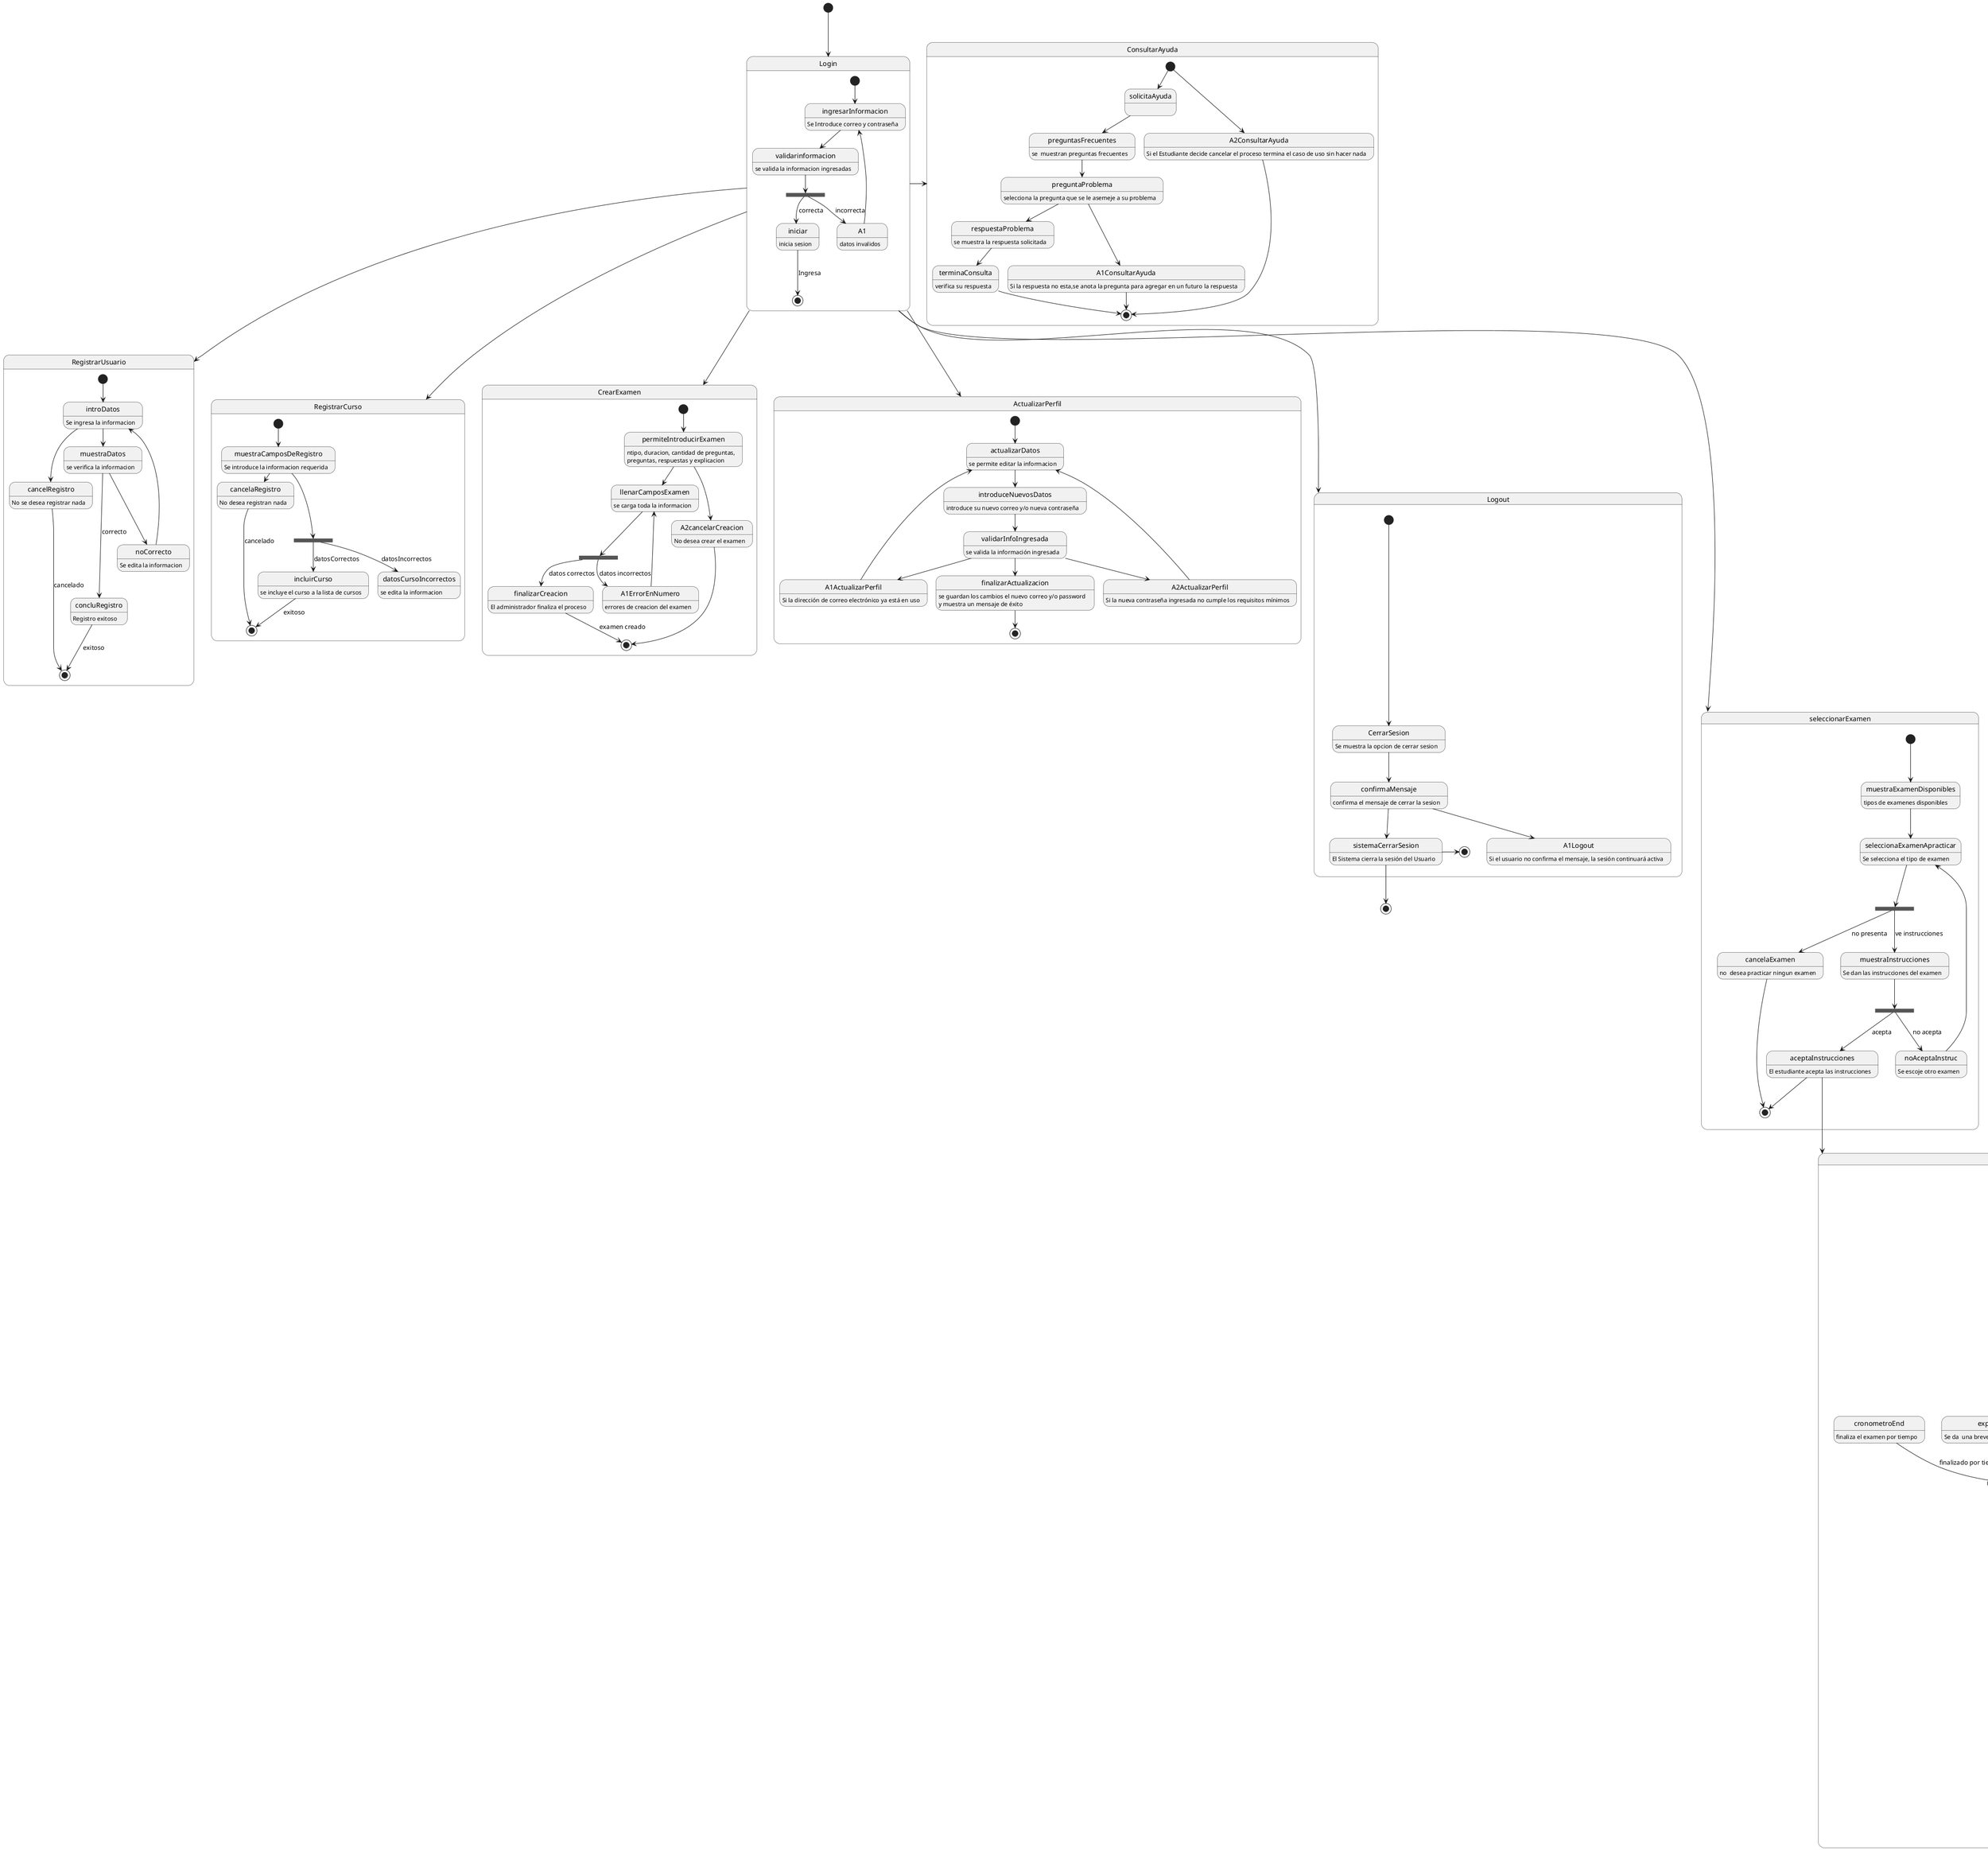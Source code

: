 @startuml "Diagrama de estado (General)"
[*]-->Login
state Login{
    [*]-->ingresarInformacion

    ingresarInformacion: Se Introduce correo y contraseña
    ingresarInformacion-->validarinformacion
    validarinformacion:se valida la informacion ingresadas
    iniciar: inicia sesion 
    A1:datos invalidos
    state validacion<<fork>>
    validarinformacion-->validacion
    validacion-->iniciar :correcta
    validacion-->A1 :incorrecta
    A1-->ingresarInformacion
    
   
    iniciar--->[*]:Ingresa
}

state RegistrarUsuario{
    [*]-->introDatos
    introDatos:Se ingresa la informacion 
    
    muestraDatos: se verifica la informacion
    introDatos-->muestraDatos
    concluRegistro:Registro exitoso
    muestraDatos---->concluRegistro :correcto
    noCorrecto: Se edita la informacion
    
    muestraDatos--->noCorrecto
    noCorrecto-->introDatos
    cancelRegistro: No se desea registrar nada 
   introDatos-->cancelRegistro
    cancelRegistro-->[*]:cancelado
    concluRegistro--->[*]:exitoso
}

state RegistrarCurso{
  [*]-->muestraCamposDeRegistro
 
 muestraCamposDeRegistro: Se introduce la informacion requerida
 
 incluirCurso:se incluye el curso a la lista de cursos 
 state validarCurso <<fork>>
 validarCurso-->incluirCurso :datosCorrectos
 datosCursoIncorrectos: se edita la informacion
 muestraCamposDeRegistro--->validarCurso
 validarCurso-->datosCursoIncorrectos :datosIncorrectos
 cancelaRegistro: No desea registran nada
 muestraCamposDeRegistro->cancelaRegistro
 cancelaRegistro--->[*]:cancelado
 incluirCurso-->[*]:exitoso
}

state seleccionarExamen{
   [*]-->muestraExamenDisponibles
    state presentaOcancel <<fork>>
    
    muestraExamenDisponibles: tipos de examenes disponibles
    seleccionaExamenApracticar: Se selecciona el tipo de examen 
    muestraExamenDisponibles-->seleccionaExamenApracticar
    muestraInstrucciones: Se dan las instrucciones del examen
    aceptaInstrucciones:El estudiante acepta las instrucciones
    state aceptaInstruc <<fork>>
    muestraInstrucciones-->aceptaInstruc
    aceptaInstruc-->aceptaInstrucciones :acepta
    noAceptaInstruc:Se escoje otro examen 
    aceptaInstruc-->noAceptaInstruc :no acepta
    noAceptaInstruc-->seleccionaExamenApracticar
    cancelaExamen: no  desea practicar ningun examen
    seleccionaExamenApracticar-->presentaOcancel
    presentaOcancel-->cancelaExamen :no presenta
    presentaOcancel-->muestraInstrucciones :ve instrucciones
     cancelaExamen---->[*]
    aceptaInstrucciones-->[*]
}

state practicaExamen{
    
  [*]--->muestraExamen
    muestraExamen: se presentan las preguntas y las posibles respuestas
    muestraExamen: Se inicia el cronometro
    seleccionaRespuesta:selecciona la opcion
    seleccionaRespuesta:de respuesta a cada pregunta
    muestraExamen-->seleccionaRespuesta
    explicaRespuestas: Se da  una breve explicacion de la respuesta
    state respondOreturn <<fork>>
    seleccionaRespuesta-->respondOreturn
    concluyeExamen: 
    cronometroEnd: finaliza el examen por tiempo
    state finalizaExamne <<join>>
    explicaRespuestas-->finalizaExamne: finalizado por eleccion
    cronometroEnd-->finalizaExamne :finalizado por tiempo
    finalizaExamne-->concluyeExamen
    retrocederEnP: mostras preguntas anteriores o siguientes
   respondOreturn-->explicaRespuestas :termina de responder
   respondOreturn-->retrocederEnP :quiere ver preguntas anteriores
   retrocederEnP-->seleccionaRespuesta
   concluyeExamen---->[*]
}
 
state VerResultado{
   
   [*]-->mostrarRespuestas

  state mostrarRespuestas: se muestran las respuestas  del último examen y su resultado
  state revisionResultado: revisa su resultado
  state guardarResumen: se guarda un resumen de los resultados
  state A1VerResultado: Se muestran las respuestas correctas a las preguntas


  mostrarRespuestas --> revisionResultado
  mostrarRespuestas --> A1VerResultado
  revisionResultado --> guardarResumen

  guardarResumen --> [*]
   
}

state CrearExamen{

    permiteIntroducirExamen:ntipo, duracion, cantidad de preguntas,\npreguntas, respuestas y explicacion
    llenarCamposExamen: se carga toda la informacion
    finalizarCreacion:El administrador finaliza el proceso
    A1ErrorEnNumero: errores de creacion del examen
    A2cancelarCreacion: No desea crear el examen 
    [*]-->permiteIntroducirExamen
    permiteIntroducirExamen-->llenarCamposExamen
    state correctoUerror <<fork>>
    llenarCamposExamen-->correctoUerror
    correctoUerror-->finalizarCreacion :datos correctos
    correctoUerror-->A1ErrorEnNumero :datos incorrectos
    A1ErrorEnNumero-->llenarCamposExamen
    permiteIntroducirExamen-->A2cancelarCreacion
    A2cancelarCreacion-->[*]
    finalizarCreacion-->[*] :examen creado
}

state ConsultarAyuda{

  state solicitaAyuda:
  state preguntasFrecuentes: se  muestran preguntas frecuentes
  state preguntaProblema: selecciona la pregunta que se le asemeje a su problema
  state respuestaProblema: se muestra la respuesta solicitada
  state terminaConsulta: verifica su respuesta
  state A1ConsultarAyuda:  Si la respuesta no esta,se anota la pregunta para agregar en un futuro la respuesta 
  state A2ConsultarAyuda: Si el Estudiante decide cancelar el proceso termina el caso de uso sin hacer nada

  [*]-->solicitaAyuda
  [*]--> A2ConsultarAyuda

  A2ConsultarAyuda -->[*]

  solicitaAyuda-->preguntasFrecuentes
  preguntasFrecuentes-->preguntaProblema
  preguntaProblema-->respuestaProblema
  preguntaProblema-->A1ConsultarAyuda
  A1ConsultarAyuda-->[*]
  respuestaProblema-->terminaConsulta
  terminaConsulta-->[*]


}

state Logout{
   state CerrarSesion: Se muestra la opcion de cerrar sesion
  state confirmaMensaje:  confirma el mensaje de cerrar la sesion
  state sistemaCerrarSesion: El Sistema cierra la sesión del Usuario
  state A1Logout: Si el usuario no confirma el mensaje, la sesión continuará activa

  [*]-->CerrarSesion

  
  CerrarSesion-->confirmaMensaje
  confirmaMensaje--> A1Logout
  sistemaCerrarSesion->[*]
  confirmaMensaje-->sistemaCerrarSesion
}

state ActualizarPerfil{

  state actualizarDatos: se permite editar la informacion
  state introduceNuevosDatos: introduce su nuevo correo y/o nueva contraseña
  state validarInfoIngresada:  se valida la información ingresada
  state finalizarActualizacion: se guardan los cambios el nuevo correo y/o password \ny muestra un mensaje de éxito
  state A1ActualizarPerfil: Si la dirección de correo electrónico ya está en uso
  state A2ActualizarPerfil: Si la nueva contraseña ingresada no cumple los requisitos mínimos 

  [*]-->actualizarDatos

  
  actualizarDatos --> introduceNuevosDatos
  introduceNuevosDatos--> validarInfoIngresada
  validarInfoIngresada --> A1ActualizarPerfil
  A1ActualizarPerfil --> actualizarDatos
  validarInfoIngresada --> A2ActualizarPerfil
  A2ActualizarPerfil --> actualizarDatos
  validarInfoIngresada --> finalizarActualizacion
  finalizarActualizacion --> [*]

}

concluyeExamen-->VerResultado
aceptaInstrucciones--->practicaExamen
Login-->RegistrarUsuario
Login-->RegistrarCurso
Login--->seleccionarExamen
Login-->CrearExamen
Login->ConsultarAyuda
Login-->ActualizarPerfil
Login-->Logout
sistemaCerrarSesion-->[*]
@enduml
